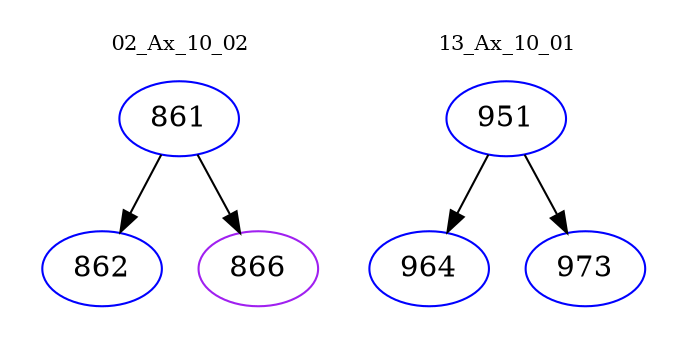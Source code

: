 digraph{
subgraph cluster_0 {
color = white
label = "02_Ax_10_02";
fontsize=10;
T0_861 [label="861", color="blue"]
T0_861 -> T0_862 [color="black"]
T0_862 [label="862", color="blue"]
T0_861 -> T0_866 [color="black"]
T0_866 [label="866", color="purple"]
}
subgraph cluster_1 {
color = white
label = "13_Ax_10_01";
fontsize=10;
T1_951 [label="951", color="blue"]
T1_951 -> T1_964 [color="black"]
T1_964 [label="964", color="blue"]
T1_951 -> T1_973 [color="black"]
T1_973 [label="973", color="blue"]
}
}
